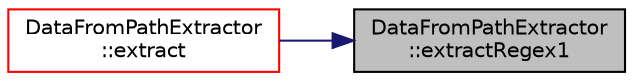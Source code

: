 digraph "DataFromPathExtractor::extractRegex1"
{
 // LATEX_PDF_SIZE
  edge [fontname="Helvetica",fontsize="10",labelfontname="Helvetica",labelfontsize="10"];
  node [fontname="Helvetica",fontsize="10",shape=record];
  rankdir="RL";
  Node1 [label="DataFromPathExtractor\l::extractRegex1",height=0.2,width=0.4,color="black", fillcolor="grey75", style="filled", fontcolor="black",tooltip=" "];
  Node1 -> Node2 [dir="back",color="midnightblue",fontsize="10",style="solid",fontname="Helvetica"];
  Node2 [label="DataFromPathExtractor\l::extract",height=0.2,width=0.4,color="red", fillcolor="white", style="filled",URL="$class_data_from_path_extractor.html#a1ecd0e2a673e71024cc5aa528bad1592",tooltip=" "];
}
